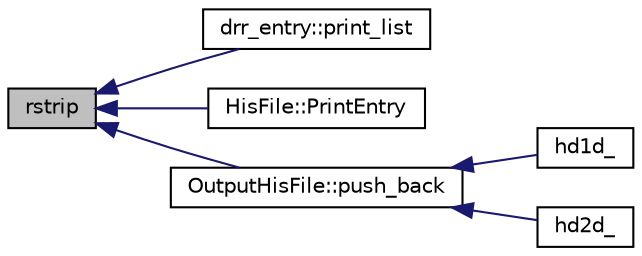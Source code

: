 digraph "rstrip"
{
  edge [fontname="Helvetica",fontsize="10",labelfontname="Helvetica",labelfontsize="10"];
  node [fontname="Helvetica",fontsize="10",shape=record];
  rankdir="LR";
  Node1 [label="rstrip",height=0.2,width=0.4,color="black", fillcolor="grey75", style="filled", fontcolor="black"];
  Node1 -> Node2 [dir="back",color="midnightblue",fontsize="10",style="solid",fontname="Helvetica"];
  Node2 [label="drr_entry::print_list",height=0.2,width=0.4,color="black", fillcolor="white", style="filled",URL="$de/d56/structdrr__entry.html#a8b2dc05f392e2c80277b7c53ad9121a3",tooltip="Print a formatted .list file entry. "];
  Node1 -> Node3 [dir="back",color="midnightblue",fontsize="10",style="solid",fontname="Helvetica"];
  Node3 [label="HisFile::PrintEntry",height=0.2,width=0.4,color="black", fillcolor="white", style="filled",URL="$d9/dad/class_his_file.html#a3d46f88c333e828f8a2480841b1abff9"];
  Node1 -> Node4 [dir="back",color="midnightblue",fontsize="10",style="solid",fontname="Helvetica"];
  Node4 [label="OutputHisFile::push_back",height=0.2,width=0.4,color="black", fillcolor="white", style="filled",URL="$d9/d7d/class_output_his_file.html#a0143354479c1829ba54470ed41528043"];
  Node4 -> Node5 [dir="back",color="midnightblue",fontsize="10",style="solid",fontname="Helvetica"];
  Node5 [label="hd1d_",height=0.2,width=0.4,color="black", fillcolor="white", style="filled",URL="$d7/de4/_his_file_8cpp.html#a7585a1486d4875642022aa0e56d93ce6",tooltip="Create a DAMM 1D histogram (implemented for backwards compatibility) "];
  Node4 -> Node6 [dir="back",color="midnightblue",fontsize="10",style="solid",fontname="Helvetica"];
  Node6 [label="hd2d_",height=0.2,width=0.4,color="black", fillcolor="white", style="filled",URL="$d7/de4/_his_file_8cpp.html#a0ba07fca771952ece249c8fb640b12e1",tooltip="Create a DAMM 2D histogram (implemented for backwards compatibility) "];
}
